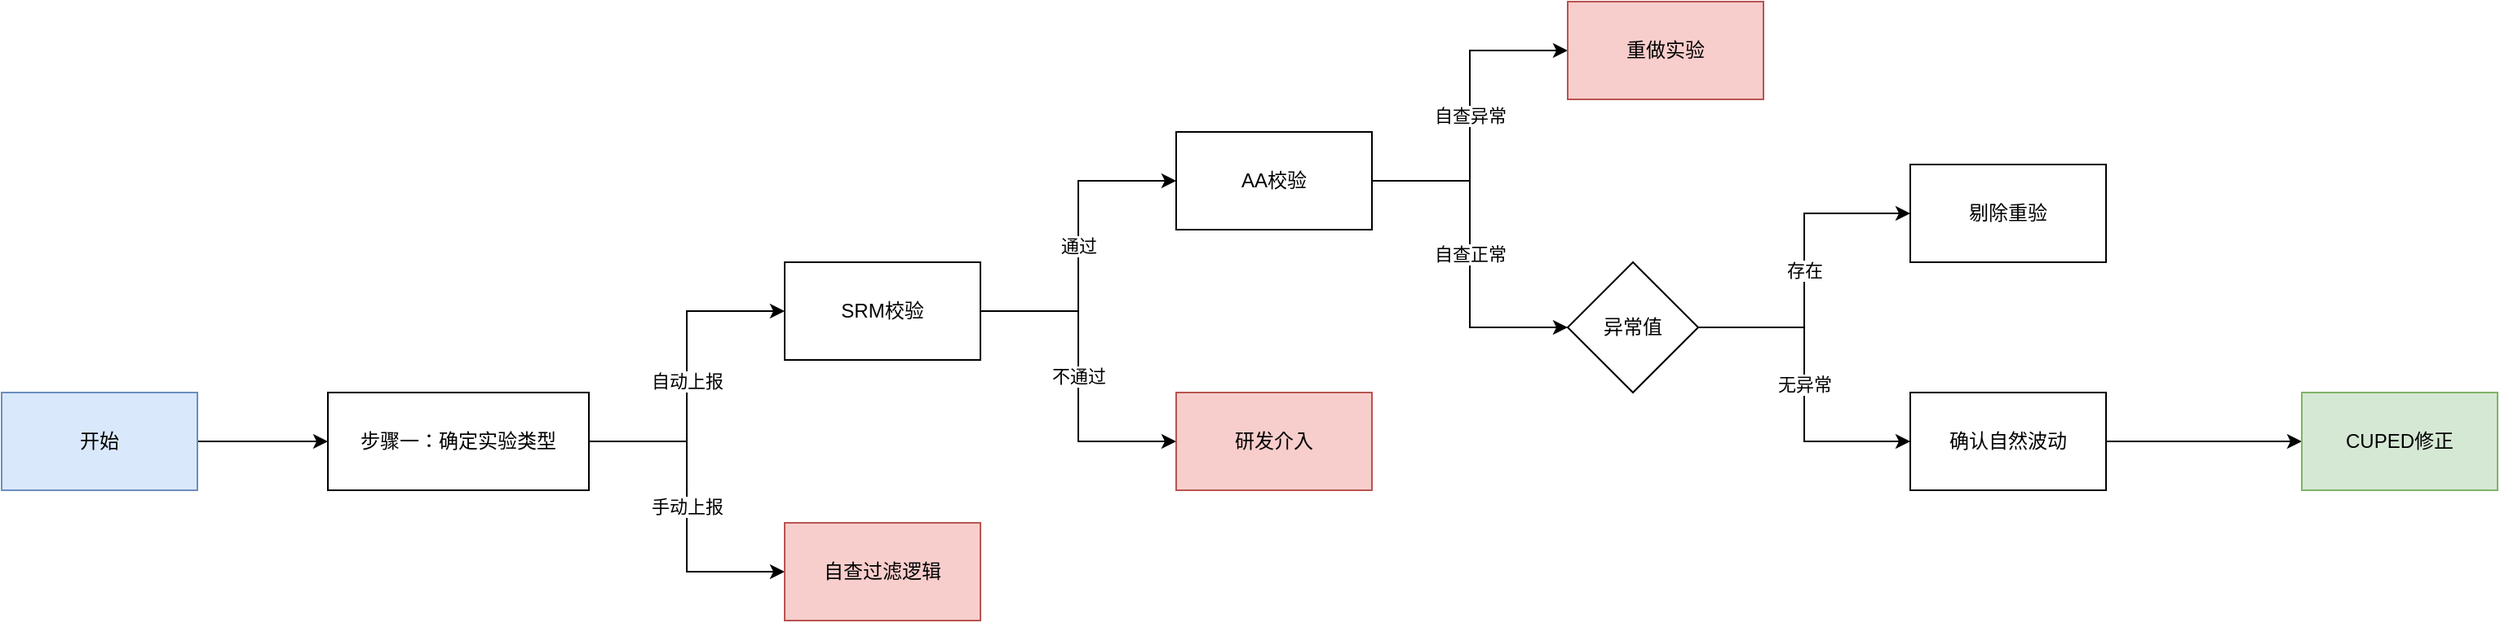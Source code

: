 <mxfile version="20.8.16" type="device"><diagram id="C5RBs43oDa-KdzZeNtuy" name="Page-1"><mxGraphModel dx="671" dy="1659" grid="1" gridSize="10" guides="1" tooltips="1" connect="1" arrows="1" fold="1" page="1" pageScale="1" pageWidth="827" pageHeight="1169" math="0" shadow="0"><root><mxCell id="WIyWlLk6GJQsqaUBKTNV-0"/><mxCell id="WIyWlLk6GJQsqaUBKTNV-1" parent="WIyWlLk6GJQsqaUBKTNV-0"/><mxCell id="cZAoJA5gO9OgOSbR7Yqr-2" value="" style="edgeStyle=orthogonalEdgeStyle;rounded=0;orthogonalLoop=1;jettySize=auto;html=1;" edge="1" parent="WIyWlLk6GJQsqaUBKTNV-1" source="cZAoJA5gO9OgOSbR7Yqr-0" target="cZAoJA5gO9OgOSbR7Yqr-1"><mxGeometry relative="1" as="geometry"/></mxCell><mxCell id="cZAoJA5gO9OgOSbR7Yqr-0" value="开始" style="rounded=0;whiteSpace=wrap;html=1;fillColor=#dae8fc;strokeColor=#6c8ebf;" vertex="1" parent="WIyWlLk6GJQsqaUBKTNV-1"><mxGeometry y="200" width="120" height="60" as="geometry"/></mxCell><mxCell id="cZAoJA5gO9OgOSbR7Yqr-12" style="edgeStyle=orthogonalEdgeStyle;rounded=0;orthogonalLoop=1;jettySize=auto;html=1;entryX=0;entryY=0.5;entryDx=0;entryDy=0;" edge="1" parent="WIyWlLk6GJQsqaUBKTNV-1" source="cZAoJA5gO9OgOSbR7Yqr-1" target="cZAoJA5gO9OgOSbR7Yqr-3"><mxGeometry relative="1" as="geometry"/></mxCell><mxCell id="cZAoJA5gO9OgOSbR7Yqr-14" value="自动上报" style="edgeLabel;html=1;align=center;verticalAlign=middle;resizable=0;points=[];" vertex="1" connectable="0" parent="cZAoJA5gO9OgOSbR7Yqr-12"><mxGeometry x="-0.023" relative="1" as="geometry"><mxPoint as="offset"/></mxGeometry></mxCell><mxCell id="cZAoJA5gO9OgOSbR7Yqr-15" value="手动上报" style="edgeStyle=orthogonalEdgeStyle;rounded=0;orthogonalLoop=1;jettySize=auto;html=1;exitX=1;exitY=0.5;exitDx=0;exitDy=0;entryX=0;entryY=0.5;entryDx=0;entryDy=0;" edge="1" parent="WIyWlLk6GJQsqaUBKTNV-1" source="cZAoJA5gO9OgOSbR7Yqr-1" target="cZAoJA5gO9OgOSbR7Yqr-4"><mxGeometry relative="1" as="geometry"/></mxCell><mxCell id="cZAoJA5gO9OgOSbR7Yqr-1" value="步骤一：确定实验类型" style="whiteSpace=wrap;html=1;rounded=0;" vertex="1" parent="WIyWlLk6GJQsqaUBKTNV-1"><mxGeometry x="200" y="200" width="160" height="60" as="geometry"/></mxCell><mxCell id="cZAoJA5gO9OgOSbR7Yqr-16" value="通过" style="edgeStyle=orthogonalEdgeStyle;rounded=0;orthogonalLoop=1;jettySize=auto;html=1;exitX=1;exitY=0.5;exitDx=0;exitDy=0;entryX=0;entryY=0.5;entryDx=0;entryDy=0;" edge="1" parent="WIyWlLk6GJQsqaUBKTNV-1" source="cZAoJA5gO9OgOSbR7Yqr-3" target="cZAoJA5gO9OgOSbR7Yqr-5"><mxGeometry relative="1" as="geometry"/></mxCell><mxCell id="cZAoJA5gO9OgOSbR7Yqr-17" value="不通过" style="edgeStyle=orthogonalEdgeStyle;rounded=0;orthogonalLoop=1;jettySize=auto;html=1;exitX=1;exitY=0.5;exitDx=0;exitDy=0;entryX=0;entryY=0.5;entryDx=0;entryDy=0;" edge="1" parent="WIyWlLk6GJQsqaUBKTNV-1" source="cZAoJA5gO9OgOSbR7Yqr-3" target="cZAoJA5gO9OgOSbR7Yqr-6"><mxGeometry relative="1" as="geometry"/></mxCell><mxCell id="cZAoJA5gO9OgOSbR7Yqr-3" value="SRM校验" style="rounded=0;whiteSpace=wrap;html=1;" vertex="1" parent="WIyWlLk6GJQsqaUBKTNV-1"><mxGeometry x="480" y="120" width="120" height="60" as="geometry"/></mxCell><mxCell id="cZAoJA5gO9OgOSbR7Yqr-4" value="自查过滤逻辑" style="rounded=0;whiteSpace=wrap;html=1;fillColor=#f8cecc;strokeColor=#b85450;" vertex="1" parent="WIyWlLk6GJQsqaUBKTNV-1"><mxGeometry x="480" y="280" width="120" height="60" as="geometry"/></mxCell><mxCell id="cZAoJA5gO9OgOSbR7Yqr-18" value="自查异常" style="edgeStyle=orthogonalEdgeStyle;rounded=0;orthogonalLoop=1;jettySize=auto;html=1;exitX=1;exitY=0.5;exitDx=0;exitDy=0;entryX=0;entryY=0.5;entryDx=0;entryDy=0;" edge="1" parent="WIyWlLk6GJQsqaUBKTNV-1" source="cZAoJA5gO9OgOSbR7Yqr-5" target="cZAoJA5gO9OgOSbR7Yqr-7"><mxGeometry relative="1" as="geometry"/></mxCell><mxCell id="cZAoJA5gO9OgOSbR7Yqr-19" value="自查正常" style="edgeStyle=orthogonalEdgeStyle;rounded=0;orthogonalLoop=1;jettySize=auto;html=1;exitX=1;exitY=0.5;exitDx=0;exitDy=0;entryX=0;entryY=0.5;entryDx=0;entryDy=0;" edge="1" parent="WIyWlLk6GJQsqaUBKTNV-1" source="cZAoJA5gO9OgOSbR7Yqr-5" target="cZAoJA5gO9OgOSbR7Yqr-8"><mxGeometry relative="1" as="geometry"/></mxCell><mxCell id="cZAoJA5gO9OgOSbR7Yqr-5" value="AA校验" style="rounded=0;whiteSpace=wrap;html=1;" vertex="1" parent="WIyWlLk6GJQsqaUBKTNV-1"><mxGeometry x="720" y="40" width="120" height="60" as="geometry"/></mxCell><mxCell id="cZAoJA5gO9OgOSbR7Yqr-6" value="研发介入" style="rounded=0;whiteSpace=wrap;html=1;fillColor=#f8cecc;strokeColor=#b85450;" vertex="1" parent="WIyWlLk6GJQsqaUBKTNV-1"><mxGeometry x="720" y="200" width="120" height="60" as="geometry"/></mxCell><mxCell id="cZAoJA5gO9OgOSbR7Yqr-7" value="重做实验" style="rounded=0;whiteSpace=wrap;html=1;fillColor=#f8cecc;strokeColor=#b85450;" vertex="1" parent="WIyWlLk6GJQsqaUBKTNV-1"><mxGeometry x="960" y="-40" width="120" height="60" as="geometry"/></mxCell><mxCell id="cZAoJA5gO9OgOSbR7Yqr-20" value="存在" style="edgeStyle=orthogonalEdgeStyle;rounded=0;orthogonalLoop=1;jettySize=auto;html=1;exitX=1;exitY=0.5;exitDx=0;exitDy=0;entryX=0;entryY=0.5;entryDx=0;entryDy=0;" edge="1" parent="WIyWlLk6GJQsqaUBKTNV-1" source="cZAoJA5gO9OgOSbR7Yqr-8" target="cZAoJA5gO9OgOSbR7Yqr-9"><mxGeometry relative="1" as="geometry"/></mxCell><mxCell id="cZAoJA5gO9OgOSbR7Yqr-21" value="无异常" style="edgeStyle=orthogonalEdgeStyle;rounded=0;orthogonalLoop=1;jettySize=auto;html=1;exitX=1;exitY=0.5;exitDx=0;exitDy=0;entryX=0;entryY=0.5;entryDx=0;entryDy=0;" edge="1" parent="WIyWlLk6GJQsqaUBKTNV-1" source="cZAoJA5gO9OgOSbR7Yqr-8" target="cZAoJA5gO9OgOSbR7Yqr-10"><mxGeometry relative="1" as="geometry"/></mxCell><mxCell id="cZAoJA5gO9OgOSbR7Yqr-8" value="异常值" style="rhombus;whiteSpace=wrap;html=1;" vertex="1" parent="WIyWlLk6GJQsqaUBKTNV-1"><mxGeometry x="960" y="120" width="80" height="80" as="geometry"/></mxCell><mxCell id="cZAoJA5gO9OgOSbR7Yqr-9" value="剔除重验" style="rounded=0;whiteSpace=wrap;html=1;" vertex="1" parent="WIyWlLk6GJQsqaUBKTNV-1"><mxGeometry x="1170" y="60" width="120" height="60" as="geometry"/></mxCell><mxCell id="cZAoJA5gO9OgOSbR7Yqr-22" style="edgeStyle=orthogonalEdgeStyle;rounded=0;orthogonalLoop=1;jettySize=auto;html=1;exitX=1;exitY=0.5;exitDx=0;exitDy=0;entryX=0;entryY=0.5;entryDx=0;entryDy=0;" edge="1" parent="WIyWlLk6GJQsqaUBKTNV-1" source="cZAoJA5gO9OgOSbR7Yqr-10" target="cZAoJA5gO9OgOSbR7Yqr-11"><mxGeometry relative="1" as="geometry"/></mxCell><mxCell id="cZAoJA5gO9OgOSbR7Yqr-10" value="确认自然波动" style="rounded=0;whiteSpace=wrap;html=1;" vertex="1" parent="WIyWlLk6GJQsqaUBKTNV-1"><mxGeometry x="1170" y="200" width="120" height="60" as="geometry"/></mxCell><mxCell id="cZAoJA5gO9OgOSbR7Yqr-11" value="CUPED修正" style="rounded=0;whiteSpace=wrap;html=1;fillColor=#d5e8d4;strokeColor=#82b366;" vertex="1" parent="WIyWlLk6GJQsqaUBKTNV-1"><mxGeometry x="1410" y="200" width="120" height="60" as="geometry"/></mxCell></root></mxGraphModel></diagram></mxfile>